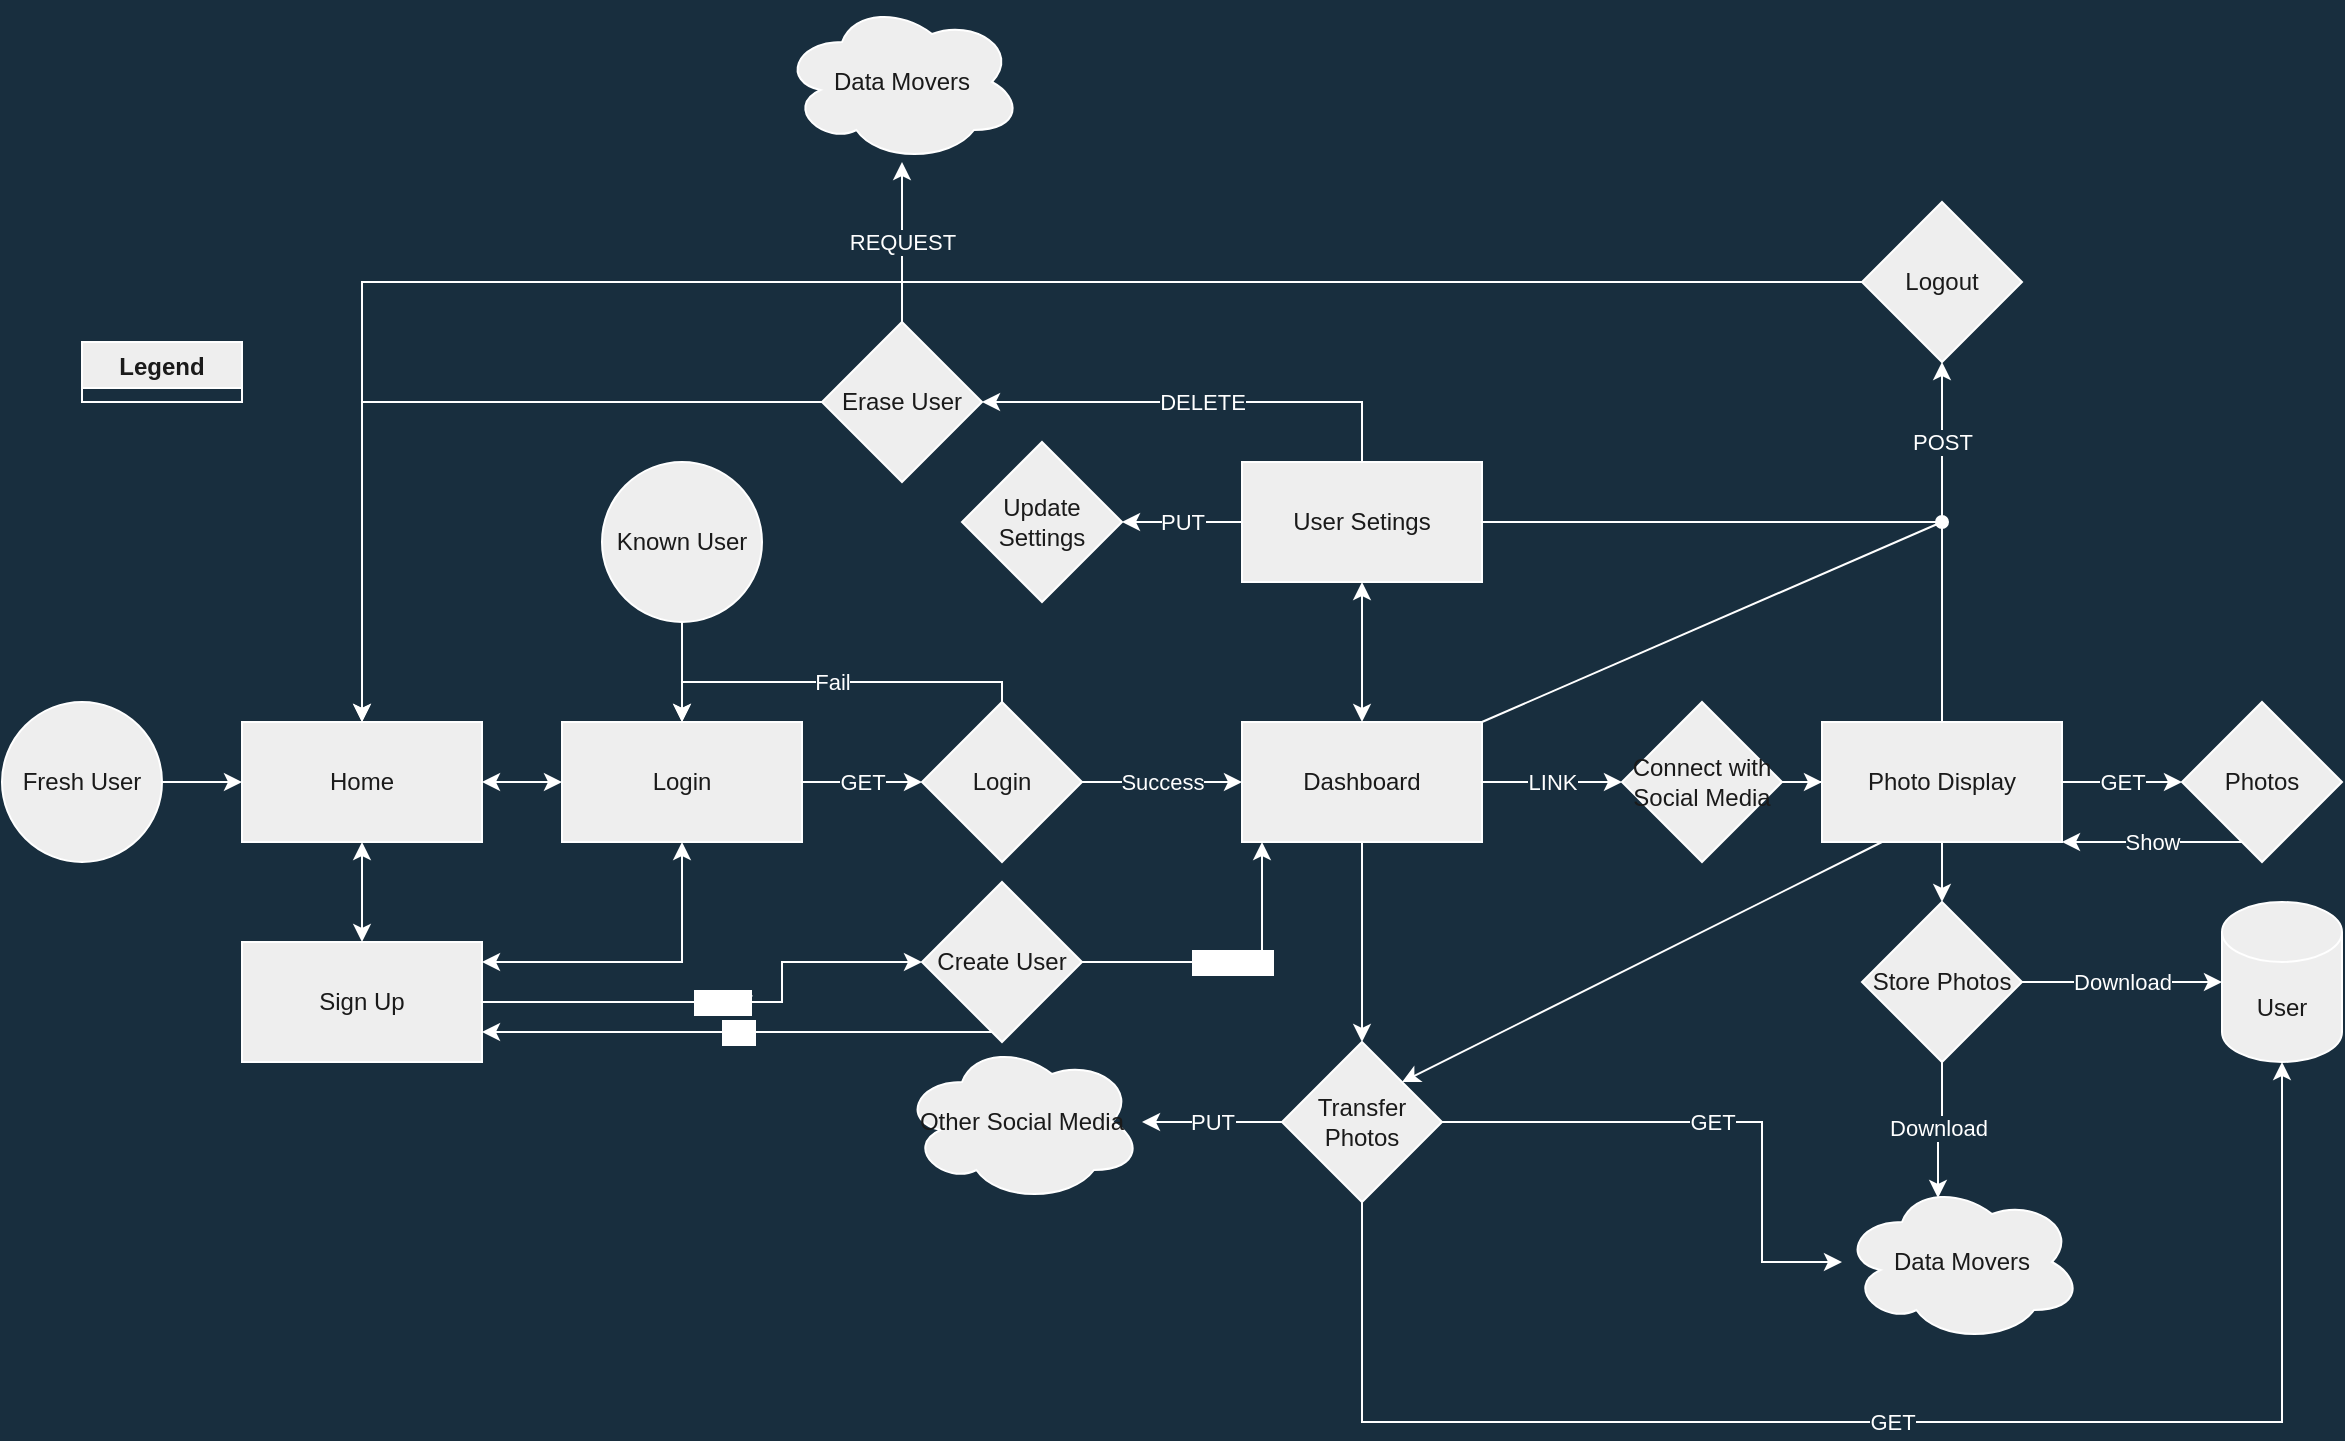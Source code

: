 <mxfile version="20.2.4" type="github"><diagram id="lh1zM67g_Hy6dqLlL-dk" name="Page-1"><mxGraphModel dx="1822" dy="1273" grid="1" gridSize="10" guides="1" tooltips="1" connect="1" arrows="1" fold="1" page="0" pageScale="1" pageWidth="1100" pageHeight="850" background="#182E3E" math="0" shadow="0"><root><mxCell id="0"/><mxCell id="1" parent="0"/><mxCell id="sRocoR6KCOKyxxY12Ehh-2" style="edgeStyle=orthogonalEdgeStyle;rounded=0;orthogonalLoop=1;jettySize=auto;html=1;entryX=0.5;entryY=0;entryDx=0;entryDy=0;fontColor=#FFFFFF;strokeColor=#FFFFFF;endArrow=classic;endFill=1;startArrow=classic;startFill=1;" edge="1" parent="1" source="9BnDRoiO5koBL8PmgJbh-1" target="sRocoR6KCOKyxxY12Ehh-1"><mxGeometry relative="1" as="geometry"/></mxCell><mxCell id="9BnDRoiO5koBL8PmgJbh-1" value="Home" style="rounded=0;whiteSpace=wrap;html=1;fillColor=#EEEEEE;strokeColor=#FFFFFF;fontColor=#1A1A1A;" parent="1" vertex="1"><mxGeometry x="50" y="260" width="120" height="60" as="geometry"/></mxCell><mxCell id="5MRn0iw3YMrf1xmMsXha-25" style="edgeStyle=orthogonalEdgeStyle;rounded=0;orthogonalLoop=1;jettySize=auto;html=1;fontColor=#FFFFFF;endArrow=none;endFill=0;strokeColor=#FFFFFF;labelBackgroundColor=#182E3E;" parent="1" source="9BnDRoiO5koBL8PmgJbh-2" edge="1"><mxGeometry relative="1" as="geometry"><mxPoint x="900" y="160" as="targetPoint"/></mxGeometry></mxCell><mxCell id="5MRn0iw3YMrf1xmMsXha-66" value="GET" style="edgeStyle=orthogonalEdgeStyle;rounded=0;orthogonalLoop=1;jettySize=auto;html=1;entryX=0;entryY=0.5;entryDx=0;entryDy=0;fontColor=#FFFFFF;startArrow=none;startFill=0;endArrow=classic;endFill=1;strokeColor=#FFFFFF;labelBackgroundColor=#182E3E;" parent="1" source="9BnDRoiO5koBL8PmgJbh-2" target="9BnDRoiO5koBL8PmgJbh-9" edge="1"><mxGeometry relative="1" as="geometry"/></mxCell><mxCell id="5MRn0iw3YMrf1xmMsXha-68" style="edgeStyle=orthogonalEdgeStyle;rounded=0;orthogonalLoop=1;jettySize=auto;html=1;entryX=0.5;entryY=0;entryDx=0;entryDy=0;fontColor=#FFFFFF;startArrow=none;startFill=0;endArrow=classic;endFill=1;strokeColor=#FFFFFF;labelBackgroundColor=#182E3E;" parent="1" source="9BnDRoiO5koBL8PmgJbh-2" target="5MRn0iw3YMrf1xmMsXha-37" edge="1"><mxGeometry relative="1" as="geometry"/></mxCell><mxCell id="9BnDRoiO5koBL8PmgJbh-2" value="Photo Display" style="rounded=0;whiteSpace=wrap;html=1;fillColor=#EEEEEE;strokeColor=#FFFFFF;fontColor=#1A1A1A;" parent="1" vertex="1"><mxGeometry x="840" y="260" width="120" height="60" as="geometry"/></mxCell><mxCell id="9BnDRoiO5koBL8PmgJbh-15" value="GET" style="edgeStyle=orthogonalEdgeStyle;rounded=0;orthogonalLoop=1;jettySize=auto;html=1;entryX=0;entryY=0.5;entryDx=0;entryDy=0;labelBackgroundColor=#182E3E;strokeColor=#FFFFFF;fontColor=#FFFFFF;" parent="1" source="9BnDRoiO5koBL8PmgJbh-3" target="9BnDRoiO5koBL8PmgJbh-8" edge="1"><mxGeometry relative="1" as="geometry"/></mxCell><mxCell id="9BnDRoiO5koBL8PmgJbh-3" value="Login" style="rounded=0;whiteSpace=wrap;html=1;fillColor=#EEEEEE;strokeColor=#FFFFFF;fontColor=#1A1A1A;" parent="1" vertex="1"><mxGeometry x="210" y="260" width="120" height="60" as="geometry"/></mxCell><mxCell id="5MRn0iw3YMrf1xmMsXha-23" style="edgeStyle=orthogonalEdgeStyle;rounded=0;orthogonalLoop=1;jettySize=auto;html=1;fontColor=#FFFFFF;strokeColor=#FFFFFF;endArrow=none;endFill=0;labelBackgroundColor=#182E3E;" parent="1" source="9BnDRoiO5koBL8PmgJbh-4" edge="1"><mxGeometry relative="1" as="geometry"><mxPoint x="900" y="160" as="targetPoint"/></mxGeometry></mxCell><mxCell id="5MRn0iw3YMrf1xmMsXha-36" value="PUT" style="edgeStyle=orthogonalEdgeStyle;rounded=0;orthogonalLoop=1;jettySize=auto;html=1;entryX=1;entryY=0.5;entryDx=0;entryDy=0;fontColor=#FFFFFF;startArrow=none;startFill=0;endArrow=classic;endFill=1;strokeColor=#FFFFFF;labelBackgroundColor=#182E3E;" parent="1" source="9BnDRoiO5koBL8PmgJbh-4" target="5MRn0iw3YMrf1xmMsXha-35" edge="1"><mxGeometry relative="1" as="geometry"/></mxCell><mxCell id="5MRn0iw3YMrf1xmMsXha-53" value="DELETE" style="edgeStyle=orthogonalEdgeStyle;rounded=0;orthogonalLoop=1;jettySize=auto;html=1;entryX=1;entryY=0.5;entryDx=0;entryDy=0;fontColor=#FFFFFF;startArrow=none;startFill=0;endArrow=classic;endFill=1;strokeColor=#FFFFFF;labelBackgroundColor=#182E3E;" parent="1" source="9BnDRoiO5koBL8PmgJbh-4" target="5MRn0iw3YMrf1xmMsXha-52" edge="1"><mxGeometry relative="1" as="geometry"><Array as="points"><mxPoint x="610" y="100"/></Array></mxGeometry></mxCell><mxCell id="9BnDRoiO5koBL8PmgJbh-4" value="User Setings" style="rounded=0;whiteSpace=wrap;html=1;fillColor=#EEEEEE;strokeColor=#FFFFFF;fontColor=#1A1A1A;" parent="1" vertex="1"><mxGeometry x="550" y="130" width="120" height="60" as="geometry"/></mxCell><mxCell id="5MRn0iw3YMrf1xmMsXha-62" value="LINK" style="edgeStyle=orthogonalEdgeStyle;rounded=0;orthogonalLoop=1;jettySize=auto;html=1;fontColor=#FFFFFF;startArrow=none;startFill=0;endArrow=classic;endFill=1;strokeColor=#FFFFFF;labelBackgroundColor=#182E3E;" parent="1" source="9BnDRoiO5koBL8PmgJbh-5" target="5MRn0iw3YMrf1xmMsXha-57" edge="1"><mxGeometry relative="1" as="geometry"/></mxCell><mxCell id="5MRn0iw3YMrf1xmMsXha-69" style="edgeStyle=orthogonalEdgeStyle;rounded=0;orthogonalLoop=1;jettySize=auto;html=1;entryX=0.5;entryY=0;entryDx=0;entryDy=0;fontColor=#FFFFFF;startArrow=none;startFill=0;endArrow=classic;endFill=1;strokeColor=#FFFFFF;labelBackgroundColor=#182E3E;" parent="1" source="9BnDRoiO5koBL8PmgJbh-5" target="5MRn0iw3YMrf1xmMsXha-48" edge="1"><mxGeometry relative="1" as="geometry"/></mxCell><mxCell id="9BnDRoiO5koBL8PmgJbh-5" value="Dashboard" style="rounded=0;whiteSpace=wrap;html=1;fillColor=#EEEEEE;strokeColor=#FFFFFF;fontColor=#1A1A1A;" parent="1" vertex="1"><mxGeometry x="550" y="260" width="120" height="60" as="geometry"/></mxCell><mxCell id="9BnDRoiO5koBL8PmgJbh-27" style="edgeStyle=orthogonalEdgeStyle;rounded=0;orthogonalLoop=1;jettySize=auto;html=1;entryX=0.5;entryY=0;entryDx=0;entryDy=0;labelBackgroundColor=#182E3E;strokeColor=#FFFFFF;fontColor=#FFFFFF;" parent="1" source="9BnDRoiO5koBL8PmgJbh-7" target="9BnDRoiO5koBL8PmgJbh-1" edge="1"><mxGeometry relative="1" as="geometry"><Array as="points"><mxPoint x="890" y="40"/><mxPoint x="110" y="40"/></Array></mxGeometry></mxCell><mxCell id="9BnDRoiO5koBL8PmgJbh-7" value="Logout" style="rhombus;whiteSpace=wrap;html=1;fillColor=#EEEEEE;strokeColor=#FFFFFF;fontColor=#1A1A1A;" parent="1" vertex="1"><mxGeometry x="860" width="80" height="80" as="geometry"/></mxCell><mxCell id="5MRn0iw3YMrf1xmMsXha-9" value="Success" style="edgeStyle=orthogonalEdgeStyle;rounded=0;orthogonalLoop=1;jettySize=auto;html=1;entryX=0;entryY=0.5;entryDx=0;entryDy=0;fontColor=#FFFFFF;strokeColor=#FFFFFF;labelBackgroundColor=#182E3E;" parent="1" source="9BnDRoiO5koBL8PmgJbh-8" target="9BnDRoiO5koBL8PmgJbh-5" edge="1"><mxGeometry relative="1" as="geometry"/></mxCell><mxCell id="5MRn0iw3YMrf1xmMsXha-11" value="Fail" style="edgeStyle=orthogonalEdgeStyle;rounded=0;orthogonalLoop=1;jettySize=auto;html=1;entryX=0.5;entryY=0;entryDx=0;entryDy=0;fontColor=#FFFFFF;strokeColor=#FFFFFF;labelBackgroundColor=#182E3E;" parent="1" source="9BnDRoiO5koBL8PmgJbh-8" target="9BnDRoiO5koBL8PmgJbh-3" edge="1"><mxGeometry relative="1" as="geometry"><Array as="points"><mxPoint x="370" y="240"/><mxPoint x="70" y="240"/></Array></mxGeometry></mxCell><mxCell id="9BnDRoiO5koBL8PmgJbh-8" value="Login" style="rhombus;whiteSpace=wrap;html=1;fillColor=#EEEEEE;strokeColor=#FFFFFF;fontColor=#1A1A1A;" parent="1" vertex="1"><mxGeometry x="390" y="250" width="80" height="80" as="geometry"/></mxCell><mxCell id="5MRn0iw3YMrf1xmMsXha-67" value="Show" style="edgeStyle=orthogonalEdgeStyle;rounded=0;orthogonalLoop=1;jettySize=auto;html=1;entryX=1;entryY=1;entryDx=0;entryDy=0;fontColor=#FFFFFF;startArrow=none;startFill=0;endArrow=classic;endFill=1;strokeColor=#FFFFFF;labelBackgroundColor=#182E3E;" parent="1" source="9BnDRoiO5koBL8PmgJbh-9" target="9BnDRoiO5koBL8PmgJbh-2" edge="1"><mxGeometry relative="1" as="geometry"><Array as="points"><mxPoint x="980" y="320"/><mxPoint x="980" y="320"/></Array></mxGeometry></mxCell><mxCell id="9BnDRoiO5koBL8PmgJbh-9" value="Photos" style="rhombus;whiteSpace=wrap;html=1;fillColor=#EEEEEE;strokeColor=#FFFFFF;fontColor=#1A1A1A;" parent="1" vertex="1"><mxGeometry x="1020" y="250" width="80" height="80" as="geometry"/></mxCell><mxCell id="9BnDRoiO5koBL8PmgJbh-22" value="" style="endArrow=classic;startArrow=classic;html=1;rounded=0;entryX=0.5;entryY=1;entryDx=0;entryDy=0;exitX=0.5;exitY=0;exitDx=0;exitDy=0;labelBackgroundColor=#182E3E;strokeColor=#FFFFFF;fontColor=#FFFFFF;" parent="1" source="9BnDRoiO5koBL8PmgJbh-5" target="9BnDRoiO5koBL8PmgJbh-4" edge="1"><mxGeometry width="50" height="50" relative="1" as="geometry"><mxPoint x="450" y="230" as="sourcePoint"/><mxPoint x="500" y="180" as="targetPoint"/></mxGeometry></mxCell><mxCell id="9BnDRoiO5koBL8PmgJbh-28" value="" style="endArrow=classic;startArrow=classic;html=1;rounded=0;entryX=0;entryY=0.5;entryDx=0;entryDy=0;exitX=1;exitY=0.5;exitDx=0;exitDy=0;labelBackgroundColor=#182E3E;strokeColor=#FFFFFF;fontColor=#FFFFFF;" parent="1" source="9BnDRoiO5koBL8PmgJbh-1" target="9BnDRoiO5koBL8PmgJbh-3" edge="1"><mxGeometry width="50" height="50" relative="1" as="geometry"><mxPoint x="220" y="400" as="sourcePoint"/><mxPoint x="270" y="350" as="targetPoint"/></mxGeometry></mxCell><mxCell id="5MRn0iw3YMrf1xmMsXha-13" style="edgeStyle=orthogonalEdgeStyle;rounded=0;orthogonalLoop=1;jettySize=auto;html=1;entryX=0;entryY=0.5;entryDx=0;entryDy=0;fontColor=#FFFFFF;strokeColor=#FFFFFF;labelBackgroundColor=#182E3E;" parent="1" source="9BnDRoiO5koBL8PmgJbh-29" target="9BnDRoiO5koBL8PmgJbh-1" edge="1"><mxGeometry relative="1" as="geometry"/></mxCell><mxCell id="9BnDRoiO5koBL8PmgJbh-29" value="Fresh User" style="ellipse;whiteSpace=wrap;html=1;aspect=fixed;fillColor=#EEEEEE;strokeColor=#FFFFFF;fontColor=#1A1A1A;" parent="1" vertex="1"><mxGeometry x="-70" y="250" width="80" height="80" as="geometry"/></mxCell><mxCell id="5MRn0iw3YMrf1xmMsXha-16" style="edgeStyle=orthogonalEdgeStyle;rounded=0;orthogonalLoop=1;jettySize=auto;html=1;fontColor=#FFFFFF;strokeColor=#FFFFFF;labelBackgroundColor=#182E3E;" parent="1" source="5MRn0iw3YMrf1xmMsXha-14" target="9BnDRoiO5koBL8PmgJbh-3" edge="1"><mxGeometry relative="1" as="geometry"/></mxCell><mxCell id="5MRn0iw3YMrf1xmMsXha-14" value="Known User" style="ellipse;whiteSpace=wrap;html=1;aspect=fixed;fontColor=#1A1A1A;strokeColor=#FFFFFF;fillColor=#EEEEEE;" parent="1" vertex="1"><mxGeometry x="230" y="130" width="80" height="80" as="geometry"/></mxCell><mxCell id="5MRn0iw3YMrf1xmMsXha-19" value="POST" style="endArrow=classic;html=1;rounded=0;fontColor=#FFFFFF;strokeColor=#FFFFFF;entryX=0.5;entryY=1;entryDx=0;entryDy=0;startArrow=oval;startFill=1;labelBackgroundColor=#182E3E;" parent="1" target="9BnDRoiO5koBL8PmgJbh-7" edge="1"><mxGeometry width="50" height="50" relative="1" as="geometry"><mxPoint x="900" y="160" as="sourcePoint"/><mxPoint x="915" y="140" as="targetPoint"/></mxGeometry></mxCell><mxCell id="5MRn0iw3YMrf1xmMsXha-27" value="" style="endArrow=none;html=1;rounded=0;fontColor=#FFFFFF;strokeColor=#FFFFFF;exitX=1;exitY=0;exitDx=0;exitDy=0;endFill=0;labelBackgroundColor=#182E3E;" parent="1" source="9BnDRoiO5koBL8PmgJbh-5" edge="1"><mxGeometry width="50" height="50" relative="1" as="geometry"><mxPoint x="680" y="260" as="sourcePoint"/><mxPoint x="900" y="160" as="targetPoint"/></mxGeometry></mxCell><mxCell id="5MRn0iw3YMrf1xmMsXha-32" value="Legend" style="swimlane;fontColor=#1A1A1A;strokeColor=#FFFFFF;fillColor=#EEEEEE;" parent="1" vertex="1" collapsed="1"><mxGeometry x="-30" y="70" width="80" height="30" as="geometry"><mxRectangle x="-190" y="-100" width="250" height="280" as="alternateBounds"/></mxGeometry></mxCell><mxCell id="5MRn0iw3YMrf1xmMsXha-28" value="Start Point" style="ellipse;whiteSpace=wrap;html=1;aspect=fixed;fontColor=#1A1A1A;strokeColor=#FFFFFF;fillColor=#EEEEEE;" parent="5MRn0iw3YMrf1xmMsXha-32" vertex="1"><mxGeometry x="30" y="30" width="80" height="80" as="geometry"/></mxCell><mxCell id="5MRn0iw3YMrf1xmMsXha-30" value="Function" style="rhombus;whiteSpace=wrap;html=1;fontColor=#1A1A1A;strokeColor=#FFFFFF;fillColor=#EEEEEE;" parent="5MRn0iw3YMrf1xmMsXha-32" vertex="1"><mxGeometry x="30" y="190" width="80" height="80" as="geometry"/></mxCell><mxCell id="5MRn0iw3YMrf1xmMsXha-29" value="Page" style="rounded=0;whiteSpace=wrap;html=1;fontColor=#1A1A1A;strokeColor=#FFFFFF;fillColor=#EEEEEE;" parent="5MRn0iw3YMrf1xmMsXha-32" vertex="1"><mxGeometry x="10" y="120" width="120" height="60" as="geometry"/></mxCell><mxCell id="5MRn0iw3YMrf1xmMsXha-70" value="Solid Storage" style="shape=cylinder3;whiteSpace=wrap;html=1;boundedLbl=1;backgroundOutline=1;size=15;fontColor=#1A1A1A;strokeColor=#FFFFFF;fillColor=#EEEEEE;" parent="5MRn0iw3YMrf1xmMsXha-32" vertex="1"><mxGeometry x="150" y="30" width="60" height="80" as="geometry"/></mxCell><mxCell id="5MRn0iw3YMrf1xmMsXha-71" value="Cloud Database" style="ellipse;shape=cloud;whiteSpace=wrap;html=1;fontColor=#1A1A1A;strokeColor=#FFFFFF;fillColor=#EEEEEE;" parent="5MRn0iw3YMrf1xmMsXha-32" vertex="1"><mxGeometry x="120" y="190" width="120" height="80" as="geometry"/></mxCell><mxCell id="5MRn0iw3YMrf1xmMsXha-35" value="Update Settings" style="rhombus;whiteSpace=wrap;html=1;fontColor=#1A1A1A;strokeColor=#FFFFFF;fillColor=#EEEEEE;" parent="1" vertex="1"><mxGeometry x="410" y="120" width="80" height="80" as="geometry"/></mxCell><mxCell id="5MRn0iw3YMrf1xmMsXha-75" value="Download" style="edgeStyle=orthogonalEdgeStyle;rounded=0;orthogonalLoop=1;jettySize=auto;html=1;entryX=0;entryY=0.5;entryDx=0;entryDy=0;entryPerimeter=0;fontColor=#FFFFFF;startArrow=none;startFill=0;endArrow=classic;endFill=1;strokeColor=#FFFFFF;labelBackgroundColor=#182E3E;" parent="1" source="5MRn0iw3YMrf1xmMsXha-37" target="5MRn0iw3YMrf1xmMsXha-74" edge="1"><mxGeometry relative="1" as="geometry"/></mxCell><mxCell id="5MRn0iw3YMrf1xmMsXha-82" value="Download" style="edgeStyle=orthogonalEdgeStyle;rounded=0;orthogonalLoop=1;jettySize=auto;html=1;entryX=0.4;entryY=0.1;entryDx=0;entryDy=0;entryPerimeter=0;fontColor=#FFFFFF;startArrow=none;startFill=0;endArrow=classic;endFill=1;strokeColor=#FFFFFF;labelBackgroundColor=#182E3E;" parent="1" source="5MRn0iw3YMrf1xmMsXha-37" target="5MRn0iw3YMrf1xmMsXha-76" edge="1"><mxGeometry relative="1" as="geometry"/></mxCell><mxCell id="5MRn0iw3YMrf1xmMsXha-37" value="Store Photos" style="rhombus;whiteSpace=wrap;html=1;fontColor=#1A1A1A;strokeColor=#FFFFFF;fillColor=#EEEEEE;" parent="1" vertex="1"><mxGeometry x="860" y="350" width="80" height="80" as="geometry"/></mxCell><mxCell id="5MRn0iw3YMrf1xmMsXha-85" value="GET" style="edgeStyle=orthogonalEdgeStyle;rounded=0;orthogonalLoop=1;jettySize=auto;html=1;fontColor=#FFFFFF;startArrow=none;startFill=0;endArrow=classic;endFill=1;strokeColor=#FFFFFF;labelBackgroundColor=#182E3E;" parent="1" source="5MRn0iw3YMrf1xmMsXha-48" target="5MRn0iw3YMrf1xmMsXha-76" edge="1"><mxGeometry relative="1" as="geometry"><Array as="points"><mxPoint x="810" y="460"/><mxPoint x="810" y="530"/></Array></mxGeometry></mxCell><mxCell id="5MRn0iw3YMrf1xmMsXha-86" value="PUT" style="edgeStyle=orthogonalEdgeStyle;rounded=0;orthogonalLoop=1;jettySize=auto;html=1;fontColor=#FFFFFF;startArrow=none;startFill=0;endArrow=classic;endFill=1;strokeColor=#FFFFFF;labelBackgroundColor=#182E3E;" parent="1" source="5MRn0iw3YMrf1xmMsXha-48" target="5MRn0iw3YMrf1xmMsXha-84" edge="1"><mxGeometry relative="1" as="geometry"/></mxCell><mxCell id="5MRn0iw3YMrf1xmMsXha-88" value="GET" style="edgeStyle=orthogonalEdgeStyle;rounded=0;orthogonalLoop=1;jettySize=auto;html=1;entryX=0.5;entryY=1;entryDx=0;entryDy=0;entryPerimeter=0;fontColor=#FFFFFF;startArrow=none;startFill=0;endArrow=classic;endFill=1;strokeColor=#FFFFFF;labelBackgroundColor=#182E3E;" parent="1" source="5MRn0iw3YMrf1xmMsXha-48" target="5MRn0iw3YMrf1xmMsXha-74" edge="1"><mxGeometry relative="1" as="geometry"><Array as="points"><mxPoint x="610" y="610"/><mxPoint x="1070" y="610"/></Array></mxGeometry></mxCell><mxCell id="5MRn0iw3YMrf1xmMsXha-48" value="Transfer Photos" style="rhombus;whiteSpace=wrap;html=1;fontColor=#1A1A1A;strokeColor=#FFFFFF;fillColor=#EEEEEE;" parent="1" vertex="1"><mxGeometry x="570" y="420" width="80" height="80" as="geometry"/></mxCell><mxCell id="5MRn0iw3YMrf1xmMsXha-55" style="edgeStyle=orthogonalEdgeStyle;rounded=0;orthogonalLoop=1;jettySize=auto;html=1;entryX=0.5;entryY=0;entryDx=0;entryDy=0;fontColor=#FFFFFF;startArrow=none;startFill=0;endArrow=classic;endFill=1;strokeColor=#FFFFFF;labelBackgroundColor=#182E3E;" parent="1" source="5MRn0iw3YMrf1xmMsXha-52" target="9BnDRoiO5koBL8PmgJbh-1" edge="1"><mxGeometry relative="1" as="geometry"/></mxCell><mxCell id="5MRn0iw3YMrf1xmMsXha-73" value="REQUEST" style="edgeStyle=orthogonalEdgeStyle;rounded=0;orthogonalLoop=1;jettySize=auto;html=1;fontColor=#FFFFFF;startArrow=none;startFill=0;endArrow=classic;endFill=1;strokeColor=#FFFFFF;labelBackgroundColor=#182E3E;" parent="1" source="5MRn0iw3YMrf1xmMsXha-52" target="5MRn0iw3YMrf1xmMsXha-72" edge="1"><mxGeometry relative="1" as="geometry"/></mxCell><mxCell id="5MRn0iw3YMrf1xmMsXha-52" value="Erase User" style="rhombus;whiteSpace=wrap;html=1;fontColor=#1A1A1A;strokeColor=#FFFFFF;fillColor=#EEEEEE;" parent="1" vertex="1"><mxGeometry x="340" y="60" width="80" height="80" as="geometry"/></mxCell><mxCell id="5MRn0iw3YMrf1xmMsXha-63" style="edgeStyle=orthogonalEdgeStyle;rounded=0;orthogonalLoop=1;jettySize=auto;html=1;fontColor=#FFFFFF;startArrow=none;startFill=0;endArrow=classic;endFill=1;strokeColor=#FFFFFF;labelBackgroundColor=#182E3E;" parent="1" source="5MRn0iw3YMrf1xmMsXha-57" target="9BnDRoiO5koBL8PmgJbh-2" edge="1"><mxGeometry relative="1" as="geometry"/></mxCell><mxCell id="5MRn0iw3YMrf1xmMsXha-57" value="Connect with Social Media" style="rhombus;whiteSpace=wrap;html=1;fontColor=#1A1A1A;strokeColor=#FFFFFF;fillColor=#EEEEEE;" parent="1" vertex="1"><mxGeometry x="740" y="250" width="80" height="80" as="geometry"/></mxCell><mxCell id="5MRn0iw3YMrf1xmMsXha-72" value="Data Movers" style="ellipse;shape=cloud;whiteSpace=wrap;html=1;fontColor=#1A1A1A;strokeColor=#FFFFFF;fillColor=#EEEEEE;" parent="1" vertex="1"><mxGeometry x="320" y="-100" width="120" height="80" as="geometry"/></mxCell><mxCell id="5MRn0iw3YMrf1xmMsXha-74" value="User" style="shape=cylinder3;whiteSpace=wrap;html=1;boundedLbl=1;backgroundOutline=1;size=15;fontColor=#1A1A1A;strokeColor=#FFFFFF;fillColor=#EEEEEE;" parent="1" vertex="1"><mxGeometry x="1040" y="350" width="60" height="80" as="geometry"/></mxCell><mxCell id="5MRn0iw3YMrf1xmMsXha-76" value="Data Movers" style="ellipse;shape=cloud;whiteSpace=wrap;html=1;fontColor=#1A1A1A;strokeColor=#FFFFFF;fillColor=#EEEEEE;" parent="1" vertex="1"><mxGeometry x="850" y="490" width="120" height="80" as="geometry"/></mxCell><mxCell id="5MRn0iw3YMrf1xmMsXha-84" value="Other Social Media" style="ellipse;shape=cloud;whiteSpace=wrap;html=1;fontColor=#1A1A1A;strokeColor=#FFFFFF;fillColor=#EEEEEE;" parent="1" vertex="1"><mxGeometry x="380" y="420" width="120" height="80" as="geometry"/></mxCell><mxCell id="5MRn0iw3YMrf1xmMsXha-87" value="" style="endArrow=classic;html=1;rounded=0;fontColor=#FFFFFF;strokeColor=#FFFFFF;entryX=1;entryY=0;entryDx=0;entryDy=0;exitX=0.25;exitY=1;exitDx=0;exitDy=0;labelBackgroundColor=#182E3E;" parent="1" source="9BnDRoiO5koBL8PmgJbh-2" target="5MRn0iw3YMrf1xmMsXha-48" edge="1"><mxGeometry width="50" height="50" relative="1" as="geometry"><mxPoint x="710" y="430" as="sourcePoint"/><mxPoint x="760" y="380" as="targetPoint"/></mxGeometry></mxCell><mxCell id="sRocoR6KCOKyxxY12Ehh-3" style="edgeStyle=orthogonalEdgeStyle;rounded=0;orthogonalLoop=1;jettySize=auto;html=1;fontColor=#FFFFFF;strokeColor=#FFFFFF;entryX=0.5;entryY=1;entryDx=0;entryDy=0;startArrow=classic;startFill=1;" edge="1" parent="1" source="sRocoR6KCOKyxxY12Ehh-1" target="9BnDRoiO5koBL8PmgJbh-3"><mxGeometry relative="1" as="geometry"><mxPoint x="270" y="330" as="targetPoint"/><Array as="points"><mxPoint x="270" y="380"/></Array></mxGeometry></mxCell><mxCell id="sRocoR6KCOKyxxY12Ehh-4" value="POST" style="edgeStyle=orthogonalEdgeStyle;rounded=0;orthogonalLoop=1;jettySize=auto;html=1;fontColor=#FFFFFF;strokeColor=#FFFFFF;entryX=0;entryY=0.5;entryDx=0;entryDy=0;" edge="1" parent="1" source="sRocoR6KCOKyxxY12Ehh-1" target="sRocoR6KCOKyxxY12Ehh-5"><mxGeometry relative="1" as="geometry"><mxPoint x="370" y="400" as="targetPoint"/><Array as="points"><mxPoint x="320" y="400"/><mxPoint x="320" y="380"/></Array></mxGeometry></mxCell><mxCell id="sRocoR6KCOKyxxY12Ehh-1" value="Sign Up" style="rounded=0;whiteSpace=wrap;html=1;fillColor=#EEEEEE;strokeColor=#FFFFFF;fontColor=#1A1A1A;" vertex="1" parent="1"><mxGeometry x="50" y="370" width="120" height="60" as="geometry"/></mxCell><mxCell id="sRocoR6KCOKyxxY12Ehh-6" value="Success" style="edgeStyle=orthogonalEdgeStyle;rounded=0;orthogonalLoop=1;jettySize=auto;html=1;fontColor=#FFFFFF;startArrow=none;startFill=0;endArrow=classic;endFill=1;strokeColor=#FFFFFF;" edge="1" parent="1" source="sRocoR6KCOKyxxY12Ehh-5"><mxGeometry relative="1" as="geometry"><mxPoint x="560" y="320" as="targetPoint"/><Array as="points"><mxPoint x="560" y="380"/><mxPoint x="560" y="320"/></Array></mxGeometry></mxCell><mxCell id="sRocoR6KCOKyxxY12Ehh-7" value="Fail" style="edgeStyle=orthogonalEdgeStyle;rounded=0;orthogonalLoop=1;jettySize=auto;html=1;entryX=1;entryY=0.75;entryDx=0;entryDy=0;fontColor=#FFFFFF;startArrow=none;startFill=0;endArrow=classic;endFill=1;strokeColor=#FFFFFF;" edge="1" parent="1" source="sRocoR6KCOKyxxY12Ehh-5" target="sRocoR6KCOKyxxY12Ehh-1"><mxGeometry relative="1" as="geometry"><Array as="points"><mxPoint x="330" y="415"/><mxPoint x="330" y="415"/></Array></mxGeometry></mxCell><mxCell id="sRocoR6KCOKyxxY12Ehh-5" value="Create User" style="rhombus;whiteSpace=wrap;html=1;fontColor=#1A1A1A;strokeColor=#FFFFFF;fillColor=#EEEEEE;" vertex="1" parent="1"><mxGeometry x="390" y="340" width="80" height="80" as="geometry"/></mxCell></root></mxGraphModel></diagram></mxfile>